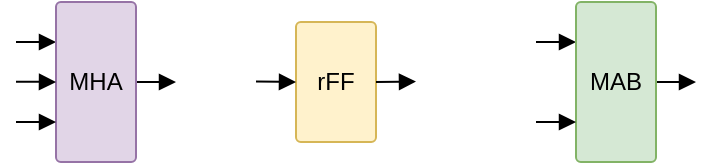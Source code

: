 <mxfile>
    <diagram id="G86lBFfrqbpyxwguOsXK" name="Components">
        <mxGraphModel dx="563" dy="401" grid="1" gridSize="10" guides="1" tooltips="1" connect="1" arrows="1" fold="1" page="1" pageScale="1" pageWidth="850" pageHeight="1100" math="0" shadow="0">
            <root>
                <mxCell id="0"/>
                <mxCell id="1" parent="0"/>
                <mxCell id="NFAEkQ4eZzB6TiTJVGGl-1" style="edgeStyle=none;html=1;exitX=0;exitY=0.25;exitDx=0;exitDy=0;endArrow=none;endFill=0;startArrow=block;startFill=1;" parent="1" source="ce9oQ85lkY8e2S6apMXc-1" edge="1">
                    <mxGeometry relative="1" as="geometry">
                        <mxPoint x="340" y="180" as="targetPoint"/>
                    </mxGeometry>
                </mxCell>
                <mxCell id="NFAEkQ4eZzB6TiTJVGGl-5" style="edgeStyle=none;html=1;startArrow=none;startFill=0;endArrow=block;endFill=1;" parent="1" source="ce9oQ85lkY8e2S6apMXc-1" edge="1">
                    <mxGeometry relative="1" as="geometry">
                        <mxPoint x="420" y="200" as="targetPoint"/>
                    </mxGeometry>
                </mxCell>
                <mxCell id="ce9oQ85lkY8e2S6apMXc-1" value="" style="rounded=1;whiteSpace=wrap;html=1;arcSize=6;fillColor=#e1d5e7;strokeColor=#9673a6;" parent="1" vertex="1">
                    <mxGeometry x="360" y="160" width="40" height="80" as="geometry"/>
                </mxCell>
                <mxCell id="ce9oQ85lkY8e2S6apMXc-2" value="MHA" style="text;html=1;strokeColor=none;fillColor=none;align=center;verticalAlign=middle;whiteSpace=wrap;rounded=1;" parent="1" vertex="1">
                    <mxGeometry x="360" y="185" width="40" height="30" as="geometry"/>
                </mxCell>
                <mxCell id="NFAEkQ4eZzB6TiTJVGGl-2" style="edgeStyle=none;html=1;endArrow=none;endFill=0;startArrow=block;startFill=1;exitX=0;exitY=0.5;exitDx=0;exitDy=0;" parent="1" source="ce9oQ85lkY8e2S6apMXc-1" edge="1">
                    <mxGeometry relative="1" as="geometry">
                        <mxPoint x="340" y="199.83" as="targetPoint"/>
                        <mxPoint x="350" y="200" as="sourcePoint"/>
                    </mxGeometry>
                </mxCell>
                <mxCell id="NFAEkQ4eZzB6TiTJVGGl-3" style="edgeStyle=none;html=1;endArrow=none;endFill=0;startArrow=block;startFill=1;exitX=0;exitY=0.75;exitDx=0;exitDy=0;" parent="1" source="ce9oQ85lkY8e2S6apMXc-1" edge="1">
                    <mxGeometry relative="1" as="geometry">
                        <mxPoint x="340" y="220.0" as="targetPoint"/>
                        <mxPoint x="350" y="220" as="sourcePoint"/>
                    </mxGeometry>
                </mxCell>
                <mxCell id="3t4JslMOeWR5AxqaohFn-1" value="" style="rounded=1;whiteSpace=wrap;html=1;arcSize=6;fillColor=#fff2cc;strokeColor=#d6b656;" parent="1" vertex="1">
                    <mxGeometry x="480" y="170" width="40" height="60" as="geometry"/>
                </mxCell>
                <mxCell id="3t4JslMOeWR5AxqaohFn-2" value="rFF" style="text;html=1;strokeColor=none;fillColor=none;align=center;verticalAlign=middle;whiteSpace=wrap;rounded=1;" parent="1" vertex="1">
                    <mxGeometry x="480" y="185" width="40" height="30" as="geometry"/>
                </mxCell>
                <mxCell id="3t4JslMOeWR5AxqaohFn-3" style="edgeStyle=none;html=1;startArrow=none;startFill=0;endArrow=block;endFill=1;entryX=0;entryY=0.5;entryDx=0;entryDy=0;" parent="1" target="3t4JslMOeWR5AxqaohFn-2" edge="1">
                    <mxGeometry relative="1" as="geometry">
                        <mxPoint x="470" y="200" as="targetPoint"/>
                        <mxPoint x="460" y="199.8" as="sourcePoint"/>
                    </mxGeometry>
                </mxCell>
                <mxCell id="3t4JslMOeWR5AxqaohFn-4" style="edgeStyle=none;html=1;startArrow=none;startFill=0;endArrow=block;endFill=1;exitX=1;exitY=0.5;exitDx=0;exitDy=0;" parent="1" source="3t4JslMOeWR5AxqaohFn-2" edge="1">
                    <mxGeometry relative="1" as="geometry">
                        <mxPoint x="540" y="199.8" as="targetPoint"/>
                        <mxPoint x="530" y="200" as="sourcePoint"/>
                    </mxGeometry>
                </mxCell>
                <mxCell id="Y1m4NjHncwnFgYG3BCgH-1" style="edgeStyle=none;html=1;exitX=0;exitY=0.25;exitDx=0;exitDy=0;endArrow=none;endFill=0;startArrow=block;startFill=1;" parent="1" source="Y1m4NjHncwnFgYG3BCgH-3" edge="1">
                    <mxGeometry relative="1" as="geometry">
                        <mxPoint x="600" y="180" as="targetPoint"/>
                    </mxGeometry>
                </mxCell>
                <mxCell id="Y1m4NjHncwnFgYG3BCgH-2" style="edgeStyle=none;html=1;startArrow=none;startFill=0;endArrow=block;endFill=1;" parent="1" source="Y1m4NjHncwnFgYG3BCgH-3" edge="1">
                    <mxGeometry relative="1" as="geometry">
                        <mxPoint x="680" y="200" as="targetPoint"/>
                    </mxGeometry>
                </mxCell>
                <mxCell id="Y1m4NjHncwnFgYG3BCgH-3" value="" style="rounded=1;whiteSpace=wrap;html=1;arcSize=6;fillColor=#d5e8d4;strokeColor=#82b366;" parent="1" vertex="1">
                    <mxGeometry x="620" y="160" width="40" height="80" as="geometry"/>
                </mxCell>
                <mxCell id="Y1m4NjHncwnFgYG3BCgH-4" value="MAB" style="text;html=1;strokeColor=none;fillColor=none;align=center;verticalAlign=middle;whiteSpace=wrap;rounded=1;fontFamily=Arial;" parent="1" vertex="1">
                    <mxGeometry x="620" y="185" width="40" height="30" as="geometry"/>
                </mxCell>
                <mxCell id="Y1m4NjHncwnFgYG3BCgH-6" style="edgeStyle=none;html=1;endArrow=none;endFill=0;startArrow=block;startFill=1;exitX=0;exitY=0.75;exitDx=0;exitDy=0;" parent="1" source="Y1m4NjHncwnFgYG3BCgH-3" edge="1">
                    <mxGeometry relative="1" as="geometry">
                        <mxPoint x="600" y="220.0" as="targetPoint"/>
                        <mxPoint x="610" y="220" as="sourcePoint"/>
                    </mxGeometry>
                </mxCell>
            </root>
        </mxGraphModel>
    </diagram>
    <diagram id="ndOSf0R1gr33GHQ-_JD3" name="MAB">
        <mxGraphModel dx="563" dy="401" grid="1" gridSize="10" guides="1" tooltips="1" connect="1" arrows="1" fold="1" page="1" pageScale="1" pageWidth="850" pageHeight="1100" background="none" math="1" shadow="0">
            <root>
                <mxCell id="0"/>
                <mxCell id="1" parent="0"/>
                <mxCell id="hOu6jg8MvXye1wZsA2GJ-1" value="" style="rounded=1;whiteSpace=wrap;html=1;connectable=0;arcSize=6;fillColor=#f5f5f5;fontColor=#333333;strokeColor=#666666;" parent="1" vertex="1">
                    <mxGeometry x="80" y="40" width="190" height="110" as="geometry"/>
                </mxCell>
                <mxCell id="JkeUnwq6rEqDIDFVgrlN-1" style="edgeStyle=none;html=1;exitX=0;exitY=0.25;exitDx=0;exitDy=0;endArrow=none;endFill=0;startArrow=block;startFill=1;startSize=5;endSize=5;" parent="1" source="JkeUnwq6rEqDIDFVgrlN-3" edge="1">
                    <mxGeometry relative="1" as="geometry">
                        <mxPoint x="60" y="80" as="targetPoint"/>
                    </mxGeometry>
                </mxCell>
                <mxCell id="JkeUnwq6rEqDIDFVgrlN-2" style="edgeStyle=none;html=1;startArrow=none;startFill=0;endArrow=none;endFill=0;" parent="1" source="JkeUnwq6rEqDIDFVgrlN-3" edge="1">
                    <mxGeometry relative="1" as="geometry">
                        <mxPoint x="160" y="100" as="targetPoint"/>
                    </mxGeometry>
                </mxCell>
                <mxCell id="JkeUnwq6rEqDIDFVgrlN-3" value="" style="rounded=1;whiteSpace=wrap;html=1;arcSize=6;fillColor=#e1d5e7;strokeColor=#9673a6;" parent="1" vertex="1">
                    <mxGeometry x="110" y="60" width="40" height="80" as="geometry"/>
                </mxCell>
                <mxCell id="JkeUnwq6rEqDIDFVgrlN-4" value="MHA" style="text;html=1;strokeColor=none;fillColor=none;align=center;verticalAlign=middle;whiteSpace=wrap;rounded=1;" parent="1" vertex="1">
                    <mxGeometry x="110" y="85" width="40" height="30" as="geometry"/>
                </mxCell>
                <mxCell id="JkeUnwq6rEqDIDFVgrlN-5" style="edgeStyle=orthogonalEdgeStyle;html=1;endArrow=none;endFill=0;startArrow=block;startFill=1;exitX=0;exitY=0.5;exitDx=0;exitDy=0;startSize=5;endSize=5;rounded=0;" parent="1" source="JkeUnwq6rEqDIDFVgrlN-3" edge="1">
                    <mxGeometry relative="1" as="geometry">
                        <mxPoint x="90" y="120" as="targetPoint"/>
                        <mxPoint x="100" y="100" as="sourcePoint"/>
                        <Array as="points">
                            <mxPoint x="100" y="100"/>
                            <mxPoint x="100" y="100"/>
                        </Array>
                    </mxGeometry>
                </mxCell>
                <mxCell id="JkeUnwq6rEqDIDFVgrlN-6" style="edgeStyle=none;html=1;endArrow=none;endFill=0;startArrow=block;startFill=1;exitX=0;exitY=0.75;exitDx=0;exitDy=0;startSize=5;endSize=5;entryX=1;entryY=0.5;entryDx=0;entryDy=0;" parent="1" source="JkeUnwq6rEqDIDFVgrlN-3" target="aIinCE0fd4-nnbylQMIh-9" edge="1">
                    <mxGeometry relative="1" as="geometry">
                        <mxPoint x="60" y="120" as="targetPoint"/>
                        <mxPoint x="100" y="120" as="sourcePoint"/>
                    </mxGeometry>
                </mxCell>
                <mxCell id="aIinCE0fd4-nnbylQMIh-4" style="edgeStyle=none;html=1;startArrow=none;startFill=0;endArrow=block;endFill=1;endSize=5;startSize=5;exitX=1;exitY=0.5;exitDx=0;exitDy=0;" parent="1" source="aIinCE0fd4-nnbylQMIh-13" edge="1">
                    <mxGeometry relative="1" as="geometry">
                        <mxPoint x="300" y="100" as="targetPoint"/>
                        <mxPoint x="270" y="100.1" as="sourcePoint"/>
                    </mxGeometry>
                </mxCell>
                <mxCell id="aIinCE0fd4-nnbylQMIh-5" value="" style="shape=orEllipse;perimeter=ellipsePerimeter;whiteSpace=wrap;html=1;backgroundOutline=1;rotation=0;" parent="1" vertex="1">
                    <mxGeometry x="160" y="97" width="6" height="6" as="geometry"/>
                </mxCell>
                <mxCell id="aIinCE0fd4-nnbylQMIh-7" style="edgeStyle=none;html=1;startArrow=none;startFill=0;endArrow=block;endFill=1;exitX=1;exitY=0.5;exitDx=0;exitDy=0;startSize=5;endSize=5;" parent="1" source="aIinCE0fd4-nnbylQMIh-5" edge="1">
                    <mxGeometry relative="1" as="geometry">
                        <mxPoint x="200" y="100" as="targetPoint"/>
                        <mxPoint x="190" y="100" as="sourcePoint"/>
                    </mxGeometry>
                </mxCell>
                <mxCell id="aIinCE0fd4-nnbylQMIh-1" value="" style="rounded=1;whiteSpace=wrap;html=1;arcSize=6;fillColor=#fff2cc;strokeColor=#d6b656;" parent="1" vertex="1">
                    <mxGeometry x="200" y="70" width="40" height="60" as="geometry"/>
                </mxCell>
                <mxCell id="aIinCE0fd4-nnbylQMIh-2" value="rFF" style="text;html=1;strokeColor=none;fillColor=none;align=center;verticalAlign=middle;whiteSpace=wrap;rounded=1;" parent="1" vertex="1">
                    <mxGeometry x="200" y="85" width="40" height="30" as="geometry"/>
                </mxCell>
                <mxCell id="aIinCE0fd4-nnbylQMIh-8" value="$$X$$" style="text;html=1;strokeColor=none;fillColor=none;align=center;verticalAlign=middle;whiteSpace=wrap;rounded=0;fontStyle=0;" parent="1" vertex="1">
                    <mxGeometry x="40" y="65" width="20" height="30" as="geometry"/>
                </mxCell>
                <mxCell id="aIinCE0fd4-nnbylQMIh-9" value="$$Y$$" style="text;html=1;strokeColor=none;fillColor=none;align=center;verticalAlign=middle;whiteSpace=wrap;rounded=0;" parent="1" vertex="1">
                    <mxGeometry x="40" y="105" width="20" height="30" as="geometry"/>
                </mxCell>
                <mxCell id="aIinCE0fd4-nnbylQMIh-11" style="edgeStyle=orthogonalEdgeStyle;html=1;endArrow=none;endFill=0;startArrow=block;startFill=1;exitX=0.5;exitY=0;exitDx=0;exitDy=0;startSize=5;endSize=5;rounded=0;" parent="1" source="aIinCE0fd4-nnbylQMIh-5" edge="1">
                    <mxGeometry relative="1" as="geometry">
                        <mxPoint x="90" y="80" as="targetPoint"/>
                        <mxPoint x="110" y="60" as="sourcePoint"/>
                        <Array as="points">
                            <mxPoint x="163" y="50"/>
                            <mxPoint x="90" y="50"/>
                        </Array>
                    </mxGeometry>
                </mxCell>
                <mxCell id="aIinCE0fd4-nnbylQMIh-12" style="edgeStyle=orthogonalEdgeStyle;html=1;endArrow=none;endFill=0;startArrow=block;startFill=1;startSize=5;endSize=5;rounded=0;exitX=0.5;exitY=0;exitDx=0;exitDy=0;" parent="1" source="aIinCE0fd4-nnbylQMIh-13" edge="1">
                    <mxGeometry relative="1" as="geometry">
                        <mxPoint x="180" y="100" as="targetPoint"/>
                        <mxPoint x="260.134" y="90" as="sourcePoint"/>
                        <Array as="points">
                            <mxPoint x="253" y="60"/>
                            <mxPoint x="180" y="60"/>
                        </Array>
                    </mxGeometry>
                </mxCell>
                <mxCell id="aIinCE0fd4-nnbylQMIh-13" value="" style="shape=orEllipse;perimeter=ellipsePerimeter;whiteSpace=wrap;html=1;backgroundOutline=1;rotation=0;" parent="1" vertex="1">
                    <mxGeometry x="250" y="97" width="6" height="6" as="geometry"/>
                </mxCell>
                <mxCell id="aIinCE0fd4-nnbylQMIh-14" style="edgeStyle=none;html=1;startArrow=none;startFill=0;endArrow=none;endFill=0;" parent="1" edge="1">
                    <mxGeometry relative="1" as="geometry">
                        <mxPoint x="250" y="99.93" as="targetPoint"/>
                        <mxPoint x="240" y="99.93" as="sourcePoint"/>
                    </mxGeometry>
                </mxCell>
            </root>
        </mxGraphModel>
    </diagram>
    <diagram id="aMAz2xA9CbASF54XcxBX" name="ISAB">
        <mxGraphModel dx="563" dy="401" grid="1" gridSize="10" guides="1" tooltips="1" connect="1" arrows="1" fold="1" page="1" pageScale="1" pageWidth="850" pageHeight="1100" math="1" shadow="0">
            <root>
                <mxCell id="0"/>
                <mxCell id="1" parent="0"/>
                <mxCell id="aQeBtprTLImAGgm2_PyP-1" value="" style="rounded=1;whiteSpace=wrap;html=1;connectable=0;arcSize=6;fillColor=#f5f5f5;fontColor=#333333;strokeColor=#666666;" parent="1" vertex="1">
                    <mxGeometry x="80" y="40" width="180" height="110" as="geometry"/>
                </mxCell>
                <mxCell id="-cMj1bx7cmJaDzhHnk7p-1" style="edgeStyle=none;html=1;exitX=0;exitY=0.25;exitDx=0;exitDy=0;endArrow=none;endFill=0;startArrow=block;startFill=1;startSize=5;endSize=5;" parent="1" source="-cMj1bx7cmJaDzhHnk7p-3" edge="1">
                    <mxGeometry relative="1" as="geometry">
                        <mxPoint x="110" y="70" as="targetPoint"/>
                    </mxGeometry>
                </mxCell>
                <mxCell id="-cMj1bx7cmJaDzhHnk7p-3" value="" style="rounded=1;whiteSpace=wrap;html=1;arcSize=6;fillColor=#d5e8d4;strokeColor=#82b366;" parent="1" vertex="1">
                    <mxGeometry x="130" y="50" width="40" height="80" as="geometry"/>
                </mxCell>
                <mxCell id="-cMj1bx7cmJaDzhHnk7p-4" value="MAB" style="text;html=1;strokeColor=none;fillColor=none;align=center;verticalAlign=middle;whiteSpace=wrap;rounded=1;fontFamily=Arial;" parent="1" vertex="1">
                    <mxGeometry x="130" y="75" width="40" height="30" as="geometry"/>
                </mxCell>
                <mxCell id="-cMj1bx7cmJaDzhHnk7p-5" style="edgeStyle=none;html=1;endArrow=none;endFill=0;startArrow=block;startFill=1;exitX=0;exitY=0.75;exitDx=0;exitDy=0;endSize=5;startSize=5;" parent="1" source="-cMj1bx7cmJaDzhHnk7p-3" edge="1">
                    <mxGeometry relative="1" as="geometry">
                        <mxPoint x="60" y="110" as="targetPoint"/>
                        <mxPoint x="120" y="110" as="sourcePoint"/>
                    </mxGeometry>
                </mxCell>
                <mxCell id="-cMj1bx7cmJaDzhHnk7p-6" value="" style="rounded=1;whiteSpace=wrap;html=1;arcSize=6;fillColor=#f8cecc;strokeColor=#b85450;" parent="1" vertex="1">
                    <mxGeometry x="90" y="50" width="20" height="40" as="geometry"/>
                </mxCell>
                <mxCell id="-cMj1bx7cmJaDzhHnk7p-7" value="&lt;svg style=&quot;vertical-align: 0px;&quot; xmlns:xlink=&quot;http://www.w3.org/1999/xlink&quot; viewBox=&quot;0 -683 504 683&quot; role=&quot;img&quot; height=&quot;1.545ex&quot; width=&quot;1.14ex&quot; xmlns=&quot;http://www.w3.org/2000/svg&quot;&gt;&lt;defs&gt;&lt;path d=&quot;M43 1Q26 1 26 10Q26 12 29 24Q34 43 39 45Q42 46 54 46H60Q120 46 136 53Q137 53 138 54Q143 56 149 77T198 273Q210 318 216 344Q286 624 286 626Q284 630 284 631Q274 637 213 637H193Q184 643 189 662Q193 677 195 680T209 683H213Q285 681 359 681Q481 681 487 683H497Q504 676 504 672T501 655T494 639Q491 637 471 637Q440 637 407 634Q393 631 388 623Q381 609 337 432Q326 385 315 341Q245 65 245 59Q245 52 255 50T307 46H339Q345 38 345 37T342 19Q338 6 332 0H316Q279 2 179 2Q143 2 113 2T65 2T43 1Z&quot; id=&quot;MJX-13-TEX-I-1D43C&quot;&gt;&lt;/path&gt;&lt;/defs&gt;&lt;g transform=&quot;scale(1,-1)&quot; stroke-width=&quot;0&quot; fill=&quot;currentColor&quot; stroke=&quot;currentColor&quot;&gt;&lt;g data-mml-node=&quot;math&quot;&gt;&lt;g data-mml-node=&quot;mi&quot;&gt;&lt;use xlink:href=&quot;#MJX-13-TEX-I-1D43C&quot; data-c=&quot;1D43C&quot;&gt;&lt;/use&gt;&lt;/g&gt;&lt;/g&gt;&lt;/g&gt;&lt;/svg&gt;" style="text;html=1;strokeColor=none;fillColor=none;align=center;verticalAlign=middle;whiteSpace=wrap;rounded=0;" parent="1" vertex="1">
                    <mxGeometry x="90" y="55" width="20" height="30" as="geometry"/>
                </mxCell>
                <mxCell id="Oib2157mhwFItkqOMduh-1" value="$$X$$" style="text;html=1;strokeColor=none;fillColor=none;align=center;verticalAlign=middle;whiteSpace=wrap;rounded=0;fontStyle=0;fontFamily=Arial;" parent="1" vertex="1">
                    <mxGeometry x="40" y="95" width="20" height="30" as="geometry"/>
                </mxCell>
                <mxCell id="MvpWl-CqsoiMXUyng7KE-1" style="edgeStyle=orthogonalEdgeStyle;html=1;exitX=0;exitY=0.25;exitDx=0;exitDy=0;endArrow=none;endFill=0;startArrow=block;startFill=1;rounded=0;startSize=5;endSize=5;" parent="1" source="MvpWl-CqsoiMXUyng7KE-3" edge="1">
                    <mxGeometry relative="1" as="geometry">
                        <mxPoint x="100" y="110" as="targetPoint"/>
                        <Array as="points">
                            <mxPoint x="190" y="80"/>
                            <mxPoint x="190" y="140"/>
                        </Array>
                    </mxGeometry>
                </mxCell>
                <mxCell id="MvpWl-CqsoiMXUyng7KE-2" style="edgeStyle=none;html=1;startArrow=none;startFill=0;endArrow=block;endFill=1;startSize=5;endSize=5;" parent="1" source="MvpWl-CqsoiMXUyng7KE-3" edge="1">
                    <mxGeometry relative="1" as="geometry">
                        <mxPoint x="290" y="100" as="targetPoint"/>
                    </mxGeometry>
                </mxCell>
                <mxCell id="MvpWl-CqsoiMXUyng7KE-3" value="" style="rounded=1;whiteSpace=wrap;html=1;arcSize=6;fillColor=#d5e8d4;strokeColor=#82b366;" parent="1" vertex="1">
                    <mxGeometry x="210" y="60" width="40" height="80" as="geometry"/>
                </mxCell>
                <mxCell id="MvpWl-CqsoiMXUyng7KE-4" value="MAB" style="text;html=1;strokeColor=none;fillColor=none;align=center;verticalAlign=middle;whiteSpace=wrap;rounded=1;fontFamily=Arial;" parent="1" vertex="1">
                    <mxGeometry x="210" y="85" width="40" height="30" as="geometry"/>
                </mxCell>
                <mxCell id="MvpWl-CqsoiMXUyng7KE-5" style="edgeStyle=orthogonalEdgeStyle;html=1;endArrow=none;endFill=0;startArrow=block;startFill=1;exitX=0;exitY=0.75;exitDx=0;exitDy=0;rounded=0;entryX=1;entryY=0.5;entryDx=0;entryDy=0;startSize=5;endSize=5;" parent="1" source="MvpWl-CqsoiMXUyng7KE-3" target="-cMj1bx7cmJaDzhHnk7p-4" edge="1">
                    <mxGeometry relative="1" as="geometry">
                        <mxPoint x="180" y="110" as="targetPoint"/>
                        <mxPoint x="200" y="120" as="sourcePoint"/>
                        <Array as="points">
                            <mxPoint x="180" y="120"/>
                            <mxPoint x="180" y="90"/>
                        </Array>
                    </mxGeometry>
                </mxCell>
            </root>
        </mxGraphModel>
    </diagram>
    <diagram name="ISE" id="LkL0mGcvZfEXMPtkEDfs">
        <mxGraphModel dx="433" dy="308" grid="1" gridSize="10" guides="1" tooltips="1" connect="1" arrows="1" fold="1" page="1" pageScale="1" pageWidth="850" pageHeight="1100" math="1" shadow="0">
            <root>
                <mxCell id="s7xWMt7raOSq1VVZbTqG-0"/>
                <mxCell id="s7xWMt7raOSq1VVZbTqG-1" parent="s7xWMt7raOSq1VVZbTqG-0"/>
                <mxCell id="s7xWMt7raOSq1VVZbTqG-2" value="" style="rounded=1;whiteSpace=wrap;html=1;connectable=0;arcSize=6;fillColor=#f5f5f5;fontColor=#333333;strokeColor=#666666;" parent="s7xWMt7raOSq1VVZbTqG-1" vertex="1">
                    <mxGeometry x="80" y="40" width="170" height="110" as="geometry"/>
                </mxCell>
                <mxCell id="s7xWMt7raOSq1VVZbTqG-3" style="edgeStyle=none;html=1;exitX=0;exitY=0.25;exitDx=0;exitDy=0;endArrow=none;endFill=0;startArrow=block;startFill=1;startSize=5;endSize=5;" parent="s7xWMt7raOSq1VVZbTqG-1" source="s7xWMt7raOSq1VVZbTqG-4" edge="1">
                    <mxGeometry relative="1" as="geometry">
                        <mxPoint x="110" y="75" as="targetPoint"/>
                    </mxGeometry>
                </mxCell>
                <mxCell id="s7xWMt7raOSq1VVZbTqG-4" value="" style="rounded=1;whiteSpace=wrap;html=1;arcSize=6;fillColor=#d5e8d4;strokeColor=#82b366;" parent="s7xWMt7raOSq1VVZbTqG-1" vertex="1">
                    <mxGeometry x="130" y="55" width="40" height="80" as="geometry"/>
                </mxCell>
                <mxCell id="s7xWMt7raOSq1VVZbTqG-5" value="MAB" style="text;html=1;strokeColor=none;fillColor=none;align=center;verticalAlign=middle;whiteSpace=wrap;rounded=1;fontFamily=Arial;" parent="s7xWMt7raOSq1VVZbTqG-1" vertex="1">
                    <mxGeometry x="130" y="80" width="40" height="30" as="geometry"/>
                </mxCell>
                <mxCell id="s7xWMt7raOSq1VVZbTqG-6" style="edgeStyle=none;html=1;endArrow=none;endFill=0;startArrow=block;startFill=1;exitX=0;exitY=0.75;exitDx=0;exitDy=0;endSize=5;startSize=5;" parent="s7xWMt7raOSq1VVZbTqG-1" source="s7xWMt7raOSq1VVZbTqG-4" edge="1">
                    <mxGeometry relative="1" as="geometry">
                        <mxPoint x="60" y="115" as="targetPoint"/>
                        <mxPoint x="120" y="115" as="sourcePoint"/>
                    </mxGeometry>
                </mxCell>
                <mxCell id="s7xWMt7raOSq1VVZbTqG-7" value="" style="rounded=1;whiteSpace=wrap;html=1;arcSize=6;fillColor=#f8cecc;strokeColor=#b85450;" parent="s7xWMt7raOSq1VVZbTqG-1" vertex="1">
                    <mxGeometry x="90" y="55" width="20" height="40" as="geometry"/>
                </mxCell>
                <mxCell id="s7xWMt7raOSq1VVZbTqG-8" value="&lt;svg style=&quot;vertical-align: 0px;&quot; xmlns:xlink=&quot;http://www.w3.org/1999/xlink&quot; viewBox=&quot;0 -683 504 683&quot; role=&quot;img&quot; height=&quot;1.545ex&quot; width=&quot;1.14ex&quot; xmlns=&quot;http://www.w3.org/2000/svg&quot;&gt;&lt;defs&gt;&lt;path d=&quot;M43 1Q26 1 26 10Q26 12 29 24Q34 43 39 45Q42 46 54 46H60Q120 46 136 53Q137 53 138 54Q143 56 149 77T198 273Q210 318 216 344Q286 624 286 626Q284 630 284 631Q274 637 213 637H193Q184 643 189 662Q193 677 195 680T209 683H213Q285 681 359 681Q481 681 487 683H497Q504 676 504 672T501 655T494 639Q491 637 471 637Q440 637 407 634Q393 631 388 623Q381 609 337 432Q326 385 315 341Q245 65 245 59Q245 52 255 50T307 46H339Q345 38 345 37T342 19Q338 6 332 0H316Q279 2 179 2Q143 2 113 2T65 2T43 1Z&quot; id=&quot;MJX-13-TEX-I-1D43C&quot;&gt;&lt;/path&gt;&lt;/defs&gt;&lt;g transform=&quot;scale(1,-1)&quot; stroke-width=&quot;0&quot; fill=&quot;currentColor&quot; stroke=&quot;currentColor&quot;&gt;&lt;g data-mml-node=&quot;math&quot;&gt;&lt;g data-mml-node=&quot;mi&quot;&gt;&lt;use xlink:href=&quot;#MJX-13-TEX-I-1D43C&quot; data-c=&quot;1D43C&quot;&gt;&lt;/use&gt;&lt;/g&gt;&lt;/g&gt;&lt;/g&gt;&lt;/svg&gt;" style="text;html=1;strokeColor=none;fillColor=none;align=center;verticalAlign=middle;whiteSpace=wrap;rounded=0;" parent="s7xWMt7raOSq1VVZbTqG-1" vertex="1">
                    <mxGeometry x="90" y="60" width="20" height="30" as="geometry"/>
                </mxCell>
                <mxCell id="s7xWMt7raOSq1VVZbTqG-9" value="$$X$$" style="text;html=1;strokeColor=none;fillColor=none;align=center;verticalAlign=middle;whiteSpace=wrap;rounded=0;fontStyle=0;fontFamily=Arial;" parent="s7xWMt7raOSq1VVZbTqG-1" vertex="1">
                    <mxGeometry x="40" y="100" width="20" height="30" as="geometry"/>
                </mxCell>
                <mxCell id="_aCGoMuxyr08SGP6NTzT-0" style="edgeStyle=none;html=1;exitX=0;exitY=0.25;exitDx=0;exitDy=0;endArrow=none;endFill=0;startArrow=block;startFill=1;startSize=5;endSize=5;" parent="s7xWMt7raOSq1VVZbTqG-1" edge="1">
                    <mxGeometry relative="1" as="geometry">
                        <mxPoint x="170" y="95" as="targetPoint"/>
                        <mxPoint x="190" y="95" as="sourcePoint"/>
                    </mxGeometry>
                </mxCell>
                <mxCell id="_aCGoMuxyr08SGP6NTzT-1" value="" style="rounded=1;whiteSpace=wrap;html=1;arcSize=6;fillColor=#ffe6cc;strokeColor=#d79b00;" parent="s7xWMt7raOSq1VVZbTqG-1" vertex="1">
                    <mxGeometry x="190" y="80" width="50" height="30" as="geometry"/>
                </mxCell>
                <mxCell id="jvCeKli5d8FOpMieqlYW-3" style="edgeStyle=none;hachureGap=4;html=1;fontFamily=Arial;fontSize=16;endArrow=block;endFill=1;startSize=5;endSize=5;" parent="s7xWMt7raOSq1VVZbTqG-1" source="jvCeKli5d8FOpMieqlYW-2" edge="1">
                    <mxGeometry relative="1" as="geometry">
                        <mxPoint x="280" y="95" as="targetPoint"/>
                    </mxGeometry>
                </mxCell>
                <mxCell id="jvCeKli5d8FOpMieqlYW-2" value="Pooling" style="text;html=1;strokeColor=none;fillColor=none;align=center;verticalAlign=middle;whiteSpace=wrap;rounded=1;fontFamily=Arial;" parent="s7xWMt7raOSq1VVZbTqG-1" vertex="1">
                    <mxGeometry x="190" y="80" width="50" height="30" as="geometry"/>
                </mxCell>
                <mxCell id="VvYs25yNj2W8t-NWUYxN-1" style="edgeStyle=orthogonalEdgeStyle;sketch=0;html=1;rounded=0;" edge="1" parent="s7xWMt7raOSq1VVZbTqG-1" source="VvYs25yNj2W8t-NWUYxN-0">
                    <mxGeometry relative="1" as="geometry">
                        <mxPoint x="710" y="240" as="targetPoint"/>
                        <Array as="points">
                            <mxPoint x="610" y="85"/>
                            <mxPoint x="610" y="240"/>
                        </Array>
                    </mxGeometry>
                </mxCell>
                <mxCell id="VvYs25yNj2W8t-NWUYxN-0" value="" style="rounded=1;whiteSpace=wrap;html=1;fillColor=#f5f5f5;fontColor=#333333;strokeColor=#666666;" vertex="1" parent="s7xWMt7raOSq1VVZbTqG-1">
                    <mxGeometry x="425" y="55" width="135" height="60" as="geometry"/>
                </mxCell>
            </root>
        </mxGraphModel>
    </diagram>
</mxfile>
